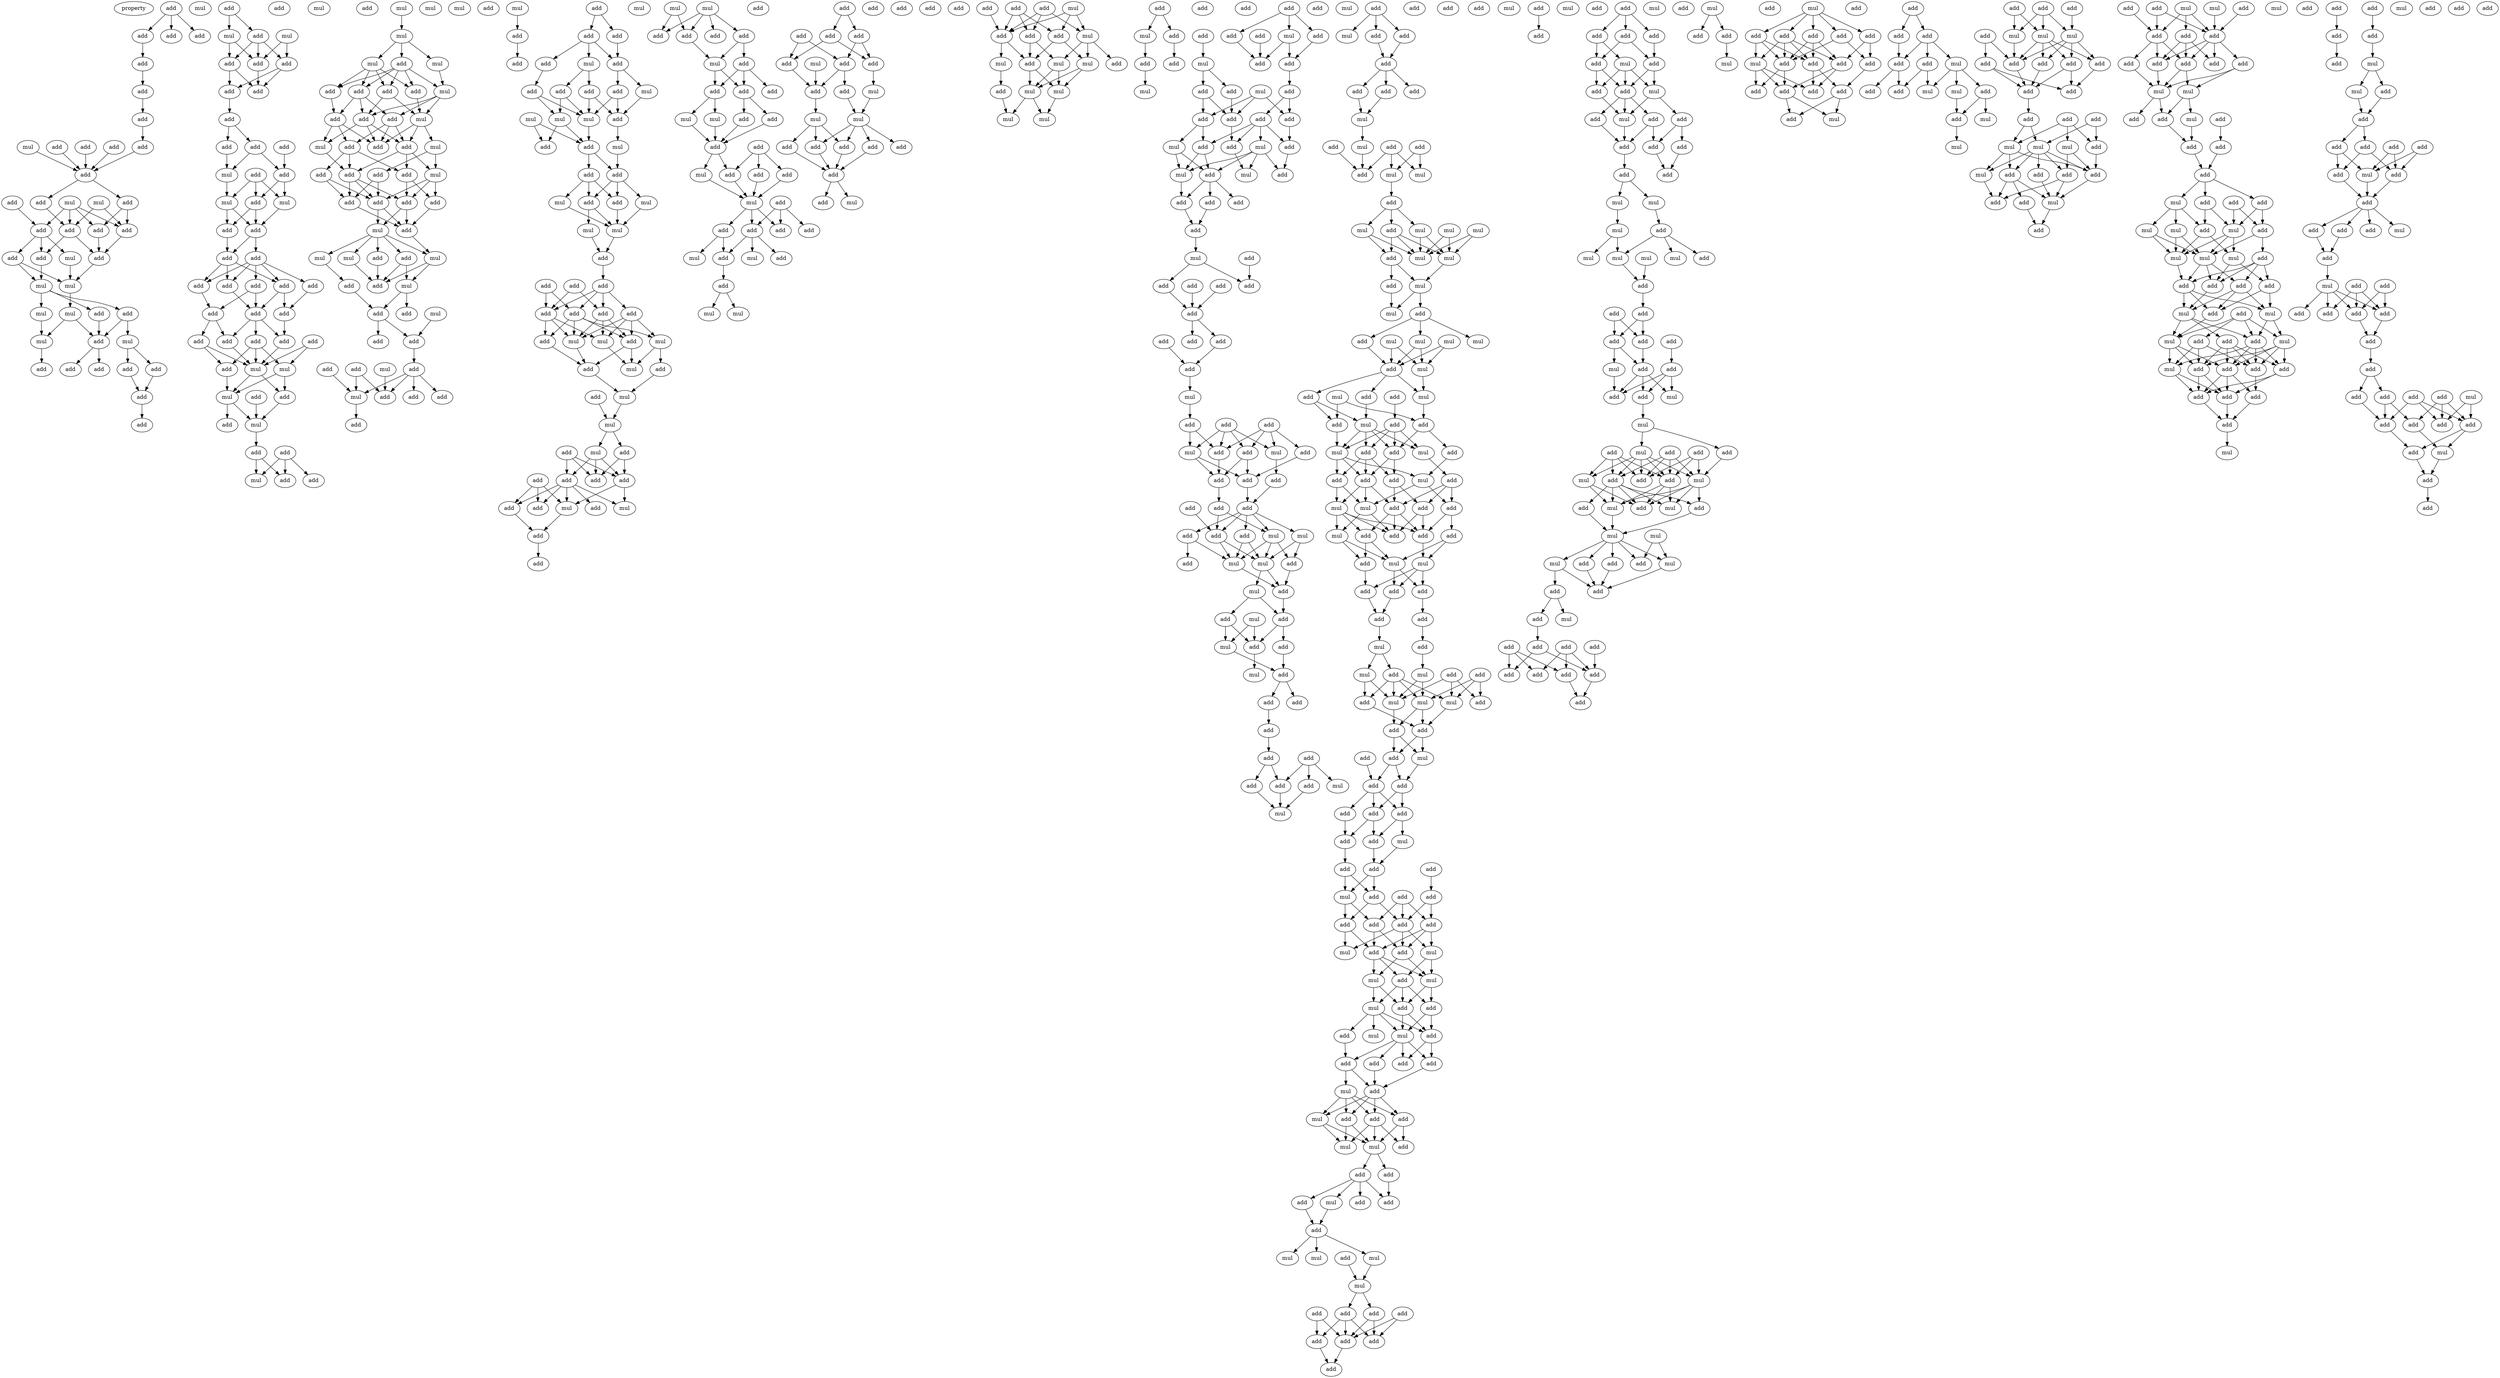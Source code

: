 digraph {
    node [fontcolor=black]
    property [mul=2,lf=1.7]
    0 [ label = add ];
    1 [ label = mul ];
    2 [ label = add ];
    3 [ label = add ];
    4 [ label = add ];
    5 [ label = add ];
    6 [ label = add ];
    7 [ label = add ];
    8 [ label = mul ];
    9 [ label = add ];
    10 [ label = add ];
    11 [ label = add ];
    12 [ label = add ];
    13 [ label = add ];
    14 [ label = add ];
    15 [ label = mul ];
    16 [ label = mul ];
    17 [ label = add ];
    18 [ label = add ];
    19 [ label = add ];
    20 [ label = add ];
    21 [ label = add ];
    22 [ label = add ];
    23 [ label = add ];
    24 [ label = add ];
    25 [ label = mul ];
    26 [ label = add ];
    27 [ label = mul ];
    28 [ label = mul ];
    29 [ label = mul ];
    30 [ label = add ];
    31 [ label = add ];
    32 [ label = mul ];
    33 [ label = mul ];
    34 [ label = mul ];
    35 [ label = add ];
    36 [ label = add ];
    37 [ label = add ];
    38 [ label = add ];
    39 [ label = add ];
    40 [ label = add ];
    41 [ label = add ];
    42 [ label = add ];
    43 [ label = add ];
    44 [ label = mul ];
    45 [ label = add ];
    46 [ label = mul ];
    47 [ label = add ];
    48 [ label = add ];
    49 [ label = add ];
    50 [ label = add ];
    51 [ label = add ];
    52 [ label = add ];
    53 [ label = add ];
    54 [ label = add ];
    55 [ label = add ];
    56 [ label = add ];
    57 [ label = add ];
    58 [ label = mul ];
    59 [ label = add ];
    60 [ label = mul ];
    61 [ label = mul ];
    62 [ label = add ];
    63 [ label = add ];
    64 [ label = add ];
    65 [ label = add ];
    66 [ label = add ];
    67 [ label = add ];
    68 [ label = add ];
    69 [ label = add ];
    70 [ label = add ];
    71 [ label = add ];
    72 [ label = add ];
    73 [ label = add ];
    74 [ label = add ];
    75 [ label = add ];
    76 [ label = add ];
    77 [ label = add ];
    78 [ label = add ];
    79 [ label = add ];
    80 [ label = mul ];
    81 [ label = mul ];
    82 [ label = add ];
    83 [ label = add ];
    84 [ label = add ];
    85 [ label = mul ];
    86 [ label = mul ];
    87 [ label = add ];
    88 [ label = mul ];
    89 [ label = add ];
    90 [ label = add ];
    91 [ label = mul ];
    92 [ label = add ];
    93 [ label = add ];
    94 [ label = add ];
    95 [ label = mul ];
    96 [ label = mul ];
    97 [ label = mul ];
    98 [ label = mul ];
    99 [ label = mul ];
    100 [ label = add ];
    101 [ label = add ];
    102 [ label = add ];
    103 [ label = add ];
    104 [ label = mul ];
    105 [ label = add ];
    106 [ label = add ];
    107 [ label = mul ];
    108 [ label = add ];
    109 [ label = add ];
    110 [ label = add ];
    111 [ label = add ];
    112 [ label = mul ];
    113 [ label = add ];
    114 [ label = mul ];
    115 [ label = add ];
    116 [ label = add ];
    117 [ label = mul ];
    118 [ label = add ];
    119 [ label = add ];
    120 [ label = add ];
    121 [ label = add ];
    122 [ label = add ];
    123 [ label = add ];
    124 [ label = add ];
    125 [ label = mul ];
    126 [ label = mul ];
    127 [ label = add ];
    128 [ label = mul ];
    129 [ label = mul ];
    130 [ label = add ];
    131 [ label = mul ];
    132 [ label = add ];
    133 [ label = add ];
    134 [ label = mul ];
    135 [ label = add ];
    136 [ label = add ];
    137 [ label = add ];
    138 [ label = add ];
    139 [ label = add ];
    140 [ label = add ];
    141 [ label = add ];
    142 [ label = mul ];
    143 [ label = mul ];
    144 [ label = add ];
    145 [ label = add ];
    146 [ label = add ];
    147 [ label = add ];
    148 [ label = mul ];
    149 [ label = add ];
    150 [ label = mul ];
    151 [ label = add ];
    152 [ label = add ];
    153 [ label = add ];
    154 [ label = add ];
    155 [ label = add ];
    156 [ label = add ];
    157 [ label = mul ];
    158 [ label = add ];
    159 [ label = add ];
    160 [ label = add ];
    161 [ label = mul ];
    162 [ label = add ];
    163 [ label = add ];
    164 [ label = mul ];
    165 [ label = mul ];
    166 [ label = mul ];
    167 [ label = add ];
    168 [ label = add ];
    169 [ label = add ];
    170 [ label = mul ];
    171 [ label = add ];
    172 [ label = add ];
    173 [ label = mul ];
    174 [ label = add ];
    175 [ label = add ];
    176 [ label = mul ];
    177 [ label = mul ];
    178 [ label = mul ];
    179 [ label = add ];
    180 [ label = mul ];
    181 [ label = add ];
    182 [ label = add ];
    183 [ label = add ];
    184 [ label = add ];
    185 [ label = add ];
    186 [ label = add ];
    187 [ label = add ];
    188 [ label = mul ];
    189 [ label = add ];
    190 [ label = mul ];
    191 [ label = mul ];
    192 [ label = add ];
    193 [ label = mul ];
    194 [ label = add ];
    195 [ label = add ];
    196 [ label = add ];
    197 [ label = mul ];
    198 [ label = mul ];
    199 [ label = add ];
    200 [ label = add ];
    201 [ label = mul ];
    202 [ label = add ];
    203 [ label = add ];
    204 [ label = add ];
    205 [ label = add ];
    206 [ label = add ];
    207 [ label = add ];
    208 [ label = mul ];
    209 [ label = add ];
    210 [ label = mul ];
    211 [ label = add ];
    212 [ label = add ];
    213 [ label = mul ];
    214 [ label = mul ];
    215 [ label = add ];
    216 [ label = add ];
    217 [ label = add ];
    218 [ label = add ];
    219 [ label = add ];
    220 [ label = mul ];
    221 [ label = add ];
    222 [ label = add ];
    223 [ label = add ];
    224 [ label = add ];
    225 [ label = add ];
    226 [ label = mul ];
    227 [ label = mul ];
    228 [ label = add ];
    229 [ label = add ];
    230 [ label = add ];
    231 [ label = add ];
    232 [ label = mul ];
    233 [ label = add ];
    234 [ label = add ];
    235 [ label = mul ];
    236 [ label = add ];
    237 [ label = add ];
    238 [ label = add ];
    239 [ label = add ];
    240 [ label = add ];
    241 [ label = mul ];
    242 [ label = add ];
    243 [ label = mul ];
    244 [ label = add ];
    245 [ label = add ];
    246 [ label = mul ];
    247 [ label = add ];
    248 [ label = mul ];
    249 [ label = add ];
    250 [ label = add ];
    251 [ label = add ];
    252 [ label = add ];
    253 [ label = add ];
    254 [ label = add ];
    255 [ label = mul ];
    256 [ label = add ];
    257 [ label = mul ];
    258 [ label = add ];
    259 [ label = mul ];
    260 [ label = mul ];
    261 [ label = add ];
    262 [ label = add ];
    263 [ label = add ];
    264 [ label = add ];
    265 [ label = add ];
    266 [ label = add ];
    267 [ label = add ];
    268 [ label = add ];
    269 [ label = mul ];
    270 [ label = add ];
    271 [ label = add ];
    272 [ label = add ];
    273 [ label = mul ];
    274 [ label = add ];
    275 [ label = add ];
    276 [ label = add ];
    277 [ label = add ];
    278 [ label = mul ];
    279 [ label = add ];
    280 [ label = add ];
    281 [ label = add ];
    282 [ label = mul ];
    283 [ label = mul ];
    284 [ label = add ];
    285 [ label = mul ];
    286 [ label = mul ];
    287 [ label = add ];
    288 [ label = mul ];
    289 [ label = mul ];
    290 [ label = mul ];
    291 [ label = add ];
    292 [ label = mul ];
    293 [ label = add ];
    294 [ label = add ];
    295 [ label = add ];
    296 [ label = add ];
    297 [ label = add ];
    298 [ label = mul ];
    299 [ label = add ];
    300 [ label = add ];
    301 [ label = add ];
    302 [ label = add ];
    303 [ label = mul ];
    304 [ label = add ];
    305 [ label = add ];
    306 [ label = add ];
    307 [ label = mul ];
    308 [ label = mul ];
    309 [ label = add ];
    310 [ label = add ];
    311 [ label = add ];
    312 [ label = add ];
    313 [ label = add ];
    314 [ label = add ];
    315 [ label = add ];
    316 [ label = add ];
    317 [ label = mul ];
    318 [ label = add ];
    319 [ label = mul ];
    320 [ label = add ];
    321 [ label = mul ];
    322 [ label = mul ];
    323 [ label = add ];
    324 [ label = add ];
    325 [ label = add ];
    326 [ label = add ];
    327 [ label = add ];
    328 [ label = add ];
    329 [ label = mul ];
    330 [ label = add ];
    331 [ label = add ];
    332 [ label = add ];
    333 [ label = add ];
    334 [ label = add ];
    335 [ label = add ];
    336 [ label = add ];
    337 [ label = add ];
    338 [ label = add ];
    339 [ label = add ];
    340 [ label = add ];
    341 [ label = mul ];
    342 [ label = mul ];
    343 [ label = add ];
    344 [ label = add ];
    345 [ label = add ];
    346 [ label = mul ];
    347 [ label = add ];
    348 [ label = add ];
    349 [ label = mul ];
    350 [ label = add ];
    351 [ label = add ];
    352 [ label = add ];
    353 [ label = add ];
    354 [ label = add ];
    355 [ label = add ];
    356 [ label = add ];
    357 [ label = add ];
    358 [ label = add ];
    359 [ label = mul ];
    360 [ label = add ];
    361 [ label = mul ];
    362 [ label = mul ];
    363 [ label = add ];
    364 [ label = add ];
    365 [ label = mul ];
    366 [ label = mul ];
    367 [ label = add ];
    368 [ label = add ];
    369 [ label = add ];
    370 [ label = mul ];
    371 [ label = mul ];
    372 [ label = add ];
    373 [ label = add ];
    374 [ label = mul ];
    375 [ label = add ];
    376 [ label = add ];
    377 [ label = add ];
    378 [ label = add ];
    379 [ label = add ];
    380 [ label = add ];
    381 [ label = add ];
    382 [ label = add ];
    383 [ label = add ];
    384 [ label = mul ];
    385 [ label = mul ];
    386 [ label = add ];
    387 [ label = add ];
    388 [ label = mul ];
    389 [ label = add ];
    390 [ label = add ];
    391 [ label = add ];
    392 [ label = add ];
    393 [ label = add ];
    394 [ label = add ];
    395 [ label = mul ];
    396 [ label = add ];
    397 [ label = add ];
    398 [ label = mul ];
    399 [ label = add ];
    400 [ label = add ];
    401 [ label = add ];
    402 [ label = mul ];
    403 [ label = mul ];
    404 [ label = mul ];
    405 [ label = add ];
    406 [ label = add ];
    407 [ label = mul ];
    408 [ label = add ];
    409 [ label = mul ];
    410 [ label = mul ];
    411 [ label = mul ];
    412 [ label = mul ];
    413 [ label = add ];
    414 [ label = mul ];
    415 [ label = mul ];
    416 [ label = add ];
    417 [ label = add ];
    418 [ label = mul ];
    419 [ label = mul ];
    420 [ label = mul ];
    421 [ label = mul ];
    422 [ label = mul ];
    423 [ label = add ];
    424 [ label = mul ];
    425 [ label = add ];
    426 [ label = mul ];
    427 [ label = add ];
    428 [ label = add ];
    429 [ label = add ];
    430 [ label = mul ];
    431 [ label = add ];
    432 [ label = add ];
    433 [ label = mul ];
    434 [ label = add ];
    435 [ label = mul ];
    436 [ label = add ];
    437 [ label = mul ];
    438 [ label = add ];
    439 [ label = add ];
    440 [ label = add ];
    441 [ label = mul ];
    442 [ label = add ];
    443 [ label = add ];
    444 [ label = add ];
    445 [ label = add ];
    446 [ label = mul ];
    447 [ label = mul ];
    448 [ label = add ];
    449 [ label = add ];
    450 [ label = add ];
    451 [ label = add ];
    452 [ label = add ];
    453 [ label = mul ];
    454 [ label = add ];
    455 [ label = mul ];
    456 [ label = mul ];
    457 [ label = add ];
    458 [ label = add ];
    459 [ label = add ];
    460 [ label = add ];
    461 [ label = add ];
    462 [ label = add ];
    463 [ label = add ];
    464 [ label = add ];
    465 [ label = mul ];
    466 [ label = add ];
    467 [ label = add ];
    468 [ label = mul ];
    469 [ label = add ];
    470 [ label = mul ];
    471 [ label = add ];
    472 [ label = mul ];
    473 [ label = mul ];
    474 [ label = mul ];
    475 [ label = add ];
    476 [ label = add ];
    477 [ label = add ];
    478 [ label = add ];
    479 [ label = add ];
    480 [ label = add ];
    481 [ label = mul ];
    482 [ label = add ];
    483 [ label = add ];
    484 [ label = add ];
    485 [ label = add ];
    486 [ label = add ];
    487 [ label = add ];
    488 [ label = mul ];
    489 [ label = add ];
    490 [ label = add ];
    491 [ label = add ];
    492 [ label = add ];
    493 [ label = add ];
    494 [ label = add ];
    495 [ label = add ];
    496 [ label = mul ];
    497 [ label = add ];
    498 [ label = add ];
    499 [ label = add ];
    500 [ label = add ];
    501 [ label = mul ];
    502 [ label = add ];
    503 [ label = mul ];
    504 [ label = add ];
    505 [ label = mul ];
    506 [ label = add ];
    507 [ label = mul ];
    508 [ label = add ];
    509 [ label = mul ];
    510 [ label = add ];
    511 [ label = add ];
    512 [ label = add ];
    513 [ label = mul ];
    514 [ label = mul ];
    515 [ label = add ];
    516 [ label = add ];
    517 [ label = add ];
    518 [ label = mul ];
    519 [ label = add ];
    520 [ label = mul ];
    521 [ label = add ];
    522 [ label = add ];
    523 [ label = add ];
    524 [ label = add ];
    525 [ label = mul ];
    526 [ label = mul ];
    527 [ label = mul ];
    528 [ label = add ];
    529 [ label = add ];
    530 [ label = add ];
    531 [ label = add ];
    532 [ label = add ];
    533 [ label = mul ];
    534 [ label = add ];
    535 [ label = add ];
    536 [ label = mul ];
    537 [ label = add ];
    538 [ label = mul ];
    539 [ label = add ];
    540 [ label = mul ];
    541 [ label = mul ];
    542 [ label = add ];
    543 [ label = add ];
    544 [ label = add ];
    545 [ label = add ];
    546 [ label = add ];
    547 [ label = add ];
    548 [ label = add ];
    549 [ label = add ];
    550 [ label = add ];
    551 [ label = add ];
    552 [ label = add ];
    553 [ label = add ];
    554 [ label = add ];
    555 [ label = mul ];
    556 [ label = add ];
    557 [ label = add ];
    558 [ label = add ];
    559 [ label = mul ];
    560 [ label = add ];
    561 [ label = add ];
    562 [ label = add ];
    563 [ label = mul ];
    564 [ label = add ];
    565 [ label = add ];
    566 [ label = add ];
    567 [ label = mul ];
    568 [ label = add ];
    569 [ label = add ];
    570 [ label = mul ];
    571 [ label = mul ];
    572 [ label = mul ];
    573 [ label = add ];
    574 [ label = mul ];
    575 [ label = add ];
    576 [ label = mul ];
    577 [ label = mul ];
    578 [ label = mul ];
    579 [ label = add ];
    580 [ label = add ];
    581 [ label = add ];
    582 [ label = add ];
    583 [ label = add ];
    584 [ label = add ];
    585 [ label = add ];
    586 [ label = add ];
    587 [ label = mul ];
    588 [ label = add ];
    589 [ label = mul ];
    590 [ label = add ];
    591 [ label = mul ];
    592 [ label = mul ];
    593 [ label = add ];
    594 [ label = add ];
    595 [ label = add ];
    596 [ label = add ];
    597 [ label = add ];
    598 [ label = add ];
    599 [ label = mul ];
    600 [ label = add ];
    601 [ label = mul ];
    602 [ label = mul ];
    603 [ label = add ];
    604 [ label = add ];
    605 [ label = mul ];
    606 [ label = add ];
    607 [ label = mul ];
    608 [ label = mul ];
    609 [ label = mul ];
    610 [ label = add ];
    611 [ label = add ];
    612 [ label = mul ];
    613 [ label = add ];
    614 [ label = add ];
    615 [ label = add ];
    616 [ label = add ];
    617 [ label = mul ];
    618 [ label = add ];
    619 [ label = add ];
    620 [ label = add ];
    621 [ label = add ];
    622 [ label = add ];
    623 [ label = add ];
    624 [ label = add ];
    625 [ label = add ];
    626 [ label = add ];
    627 [ label = add ];
    628 [ label = mul ];
    629 [ label = add ];
    630 [ label = add ];
    631 [ label = add ];
    632 [ label = mul ];
    633 [ label = mul ];
    634 [ label = add ];
    635 [ label = add ];
    636 [ label = add ];
    637 [ label = add ];
    638 [ label = add ];
    639 [ label = add ];
    640 [ label = add ];
    641 [ label = mul ];
    642 [ label = add ];
    643 [ label = add ];
    644 [ label = add ];
    645 [ label = add ];
    646 [ label = add ];
    647 [ label = add ];
    648 [ label = mul ];
    649 [ label = add ];
    650 [ label = add ];
    651 [ label = add ];
    652 [ label = add ];
    653 [ label = add ];
    654 [ label = mul ];
    655 [ label = add ];
    656 [ label = add ];
    657 [ label = add ];
    658 [ label = add ];
    659 [ label = mul ];
    660 [ label = add ];
    661 [ label = mul ];
    662 [ label = add ];
    663 [ label = mul ];
    664 [ label = mul ];
    665 [ label = add ];
    666 [ label = add ];
    667 [ label = add ];
    668 [ label = mul ];
    669 [ label = add ];
    670 [ label = mul ];
    671 [ label = mul ];
    672 [ label = add ];
    673 [ label = add ];
    674 [ label = add ];
    675 [ label = add ];
    676 [ label = add ];
    677 [ label = add ];
    678 [ label = add ];
    679 [ label = add ];
    680 [ label = add ];
    681 [ label = add ];
    682 [ label = add ];
    683 [ label = mul ];
    684 [ label = mul ];
    685 [ label = mul ];
    686 [ label = add ];
    687 [ label = mul ];
    688 [ label = add ];
    689 [ label = add ];
    690 [ label = add ];
    691 [ label = add ];
    692 [ label = mul ];
    693 [ label = add ];
    694 [ label = add ];
    695 [ label = mul ];
    696 [ label = add ];
    697 [ label = mul ];
    698 [ label = add ];
    699 [ label = add ];
    700 [ label = add ];
    701 [ label = add ];
    702 [ label = add ];
    703 [ label = add ];
    704 [ label = add ];
    705 [ label = add ];
    706 [ label = add ];
    707 [ label = add ];
    708 [ label = mul ];
    709 [ label = mul ];
    710 [ label = add ];
    711 [ label = mul ];
    712 [ label = add ];
    713 [ label = add ];
    714 [ label = add ];
    715 [ label = add ];
    716 [ label = add ];
    717 [ label = add ];
    718 [ label = add ];
    719 [ label = mul ];
    720 [ label = add ];
    721 [ label = mul ];
    722 [ label = mul ];
    723 [ label = mul ];
    724 [ label = add ];
    725 [ label = mul ];
    726 [ label = add ];
    727 [ label = mul ];
    728 [ label = add ];
    729 [ label = mul ];
    730 [ label = mul ];
    731 [ label = add ];
    732 [ label = add ];
    733 [ label = add ];
    734 [ label = add ];
    735 [ label = add ];
    736 [ label = add ];
    737 [ label = mul ];
    738 [ label = mul ];
    739 [ label = add ];
    740 [ label = mul ];
    741 [ label = add ];
    742 [ label = mul ];
    743 [ label = add ];
    744 [ label = add ];
    745 [ label = add ];
    746 [ label = add ];
    747 [ label = mul ];
    748 [ label = add ];
    749 [ label = add ];
    750 [ label = add ];
    751 [ label = add ];
    752 [ label = add ];
    753 [ label = add ];
    754 [ label = mul ];
    755 [ label = add ];
    756 [ label = add ];
    757 [ label = add ];
    758 [ label = add ];
    759 [ label = add ];
    760 [ label = mul ];
    761 [ label = mul ];
    762 [ label = mul ];
    763 [ label = add ];
    764 [ label = add ];
    765 [ label = add ];
    766 [ label = add ];
    767 [ label = add ];
    768 [ label = add ];
    769 [ label = add ];
    770 [ label = add ];
    771 [ label = add ];
    772 [ label = mul ];
    773 [ label = add ];
    774 [ label = add ];
    775 [ label = add ];
    776 [ label = add ];
    777 [ label = add ];
    778 [ label = mul ];
    779 [ label = add ];
    780 [ label = add ];
    781 [ label = add ];
    782 [ label = mul ];
    783 [ label = add ];
    784 [ label = add ];
    785 [ label = add ];
    786 [ label = add ];
    787 [ label = add ];
    788 [ label = add ];
    789 [ label = add ];
    790 [ label = mul ];
    791 [ label = add ];
    792 [ label = add ];
    793 [ label = add ];
    794 [ label = add ];
    795 [ label = add ];
    796 [ label = add ];
    797 [ label = add ];
    798 [ label = mul ];
    799 [ label = add ];
    800 [ label = add ];
    801 [ label = add ];
    802 [ label = add ];
    0 -> 2 [ name = 0 ];
    0 -> 3 [ name = 1 ];
    0 -> 4 [ name = 2 ];
    2 -> 5 [ name = 3 ];
    5 -> 6 [ name = 4 ];
    6 -> 7 [ name = 5 ];
    7 -> 12 [ name = 6 ];
    8 -> 13 [ name = 7 ];
    9 -> 13 [ name = 8 ];
    10 -> 13 [ name = 9 ];
    11 -> 13 [ name = 10 ];
    12 -> 13 [ name = 11 ];
    13 -> 14 [ name = 12 ];
    13 -> 17 [ name = 13 ];
    14 -> 21 [ name = 14 ];
    15 -> 21 [ name = 15 ];
    15 -> 22 [ name = 16 ];
    16 -> 19 [ name = 17 ];
    16 -> 20 [ name = 18 ];
    16 -> 21 [ name = 19 ];
    16 -> 22 [ name = 20 ];
    17 -> 20 [ name = 21 ];
    17 -> 22 [ name = 22 ];
    18 -> 19 [ name = 23 ];
    19 -> 23 [ name = 24 ];
    19 -> 25 [ name = 25 ];
    19 -> 26 [ name = 26 ];
    20 -> 24 [ name = 27 ];
    21 -> 24 [ name = 28 ];
    21 -> 26 [ name = 29 ];
    22 -> 24 [ name = 30 ];
    23 -> 27 [ name = 31 ];
    23 -> 28 [ name = 32 ];
    24 -> 28 [ name = 33 ];
    25 -> 28 [ name = 34 ];
    26 -> 27 [ name = 35 ];
    27 -> 29 [ name = 36 ];
    27 -> 30 [ name = 37 ];
    27 -> 31 [ name = 38 ];
    28 -> 32 [ name = 39 ];
    29 -> 33 [ name = 40 ];
    30 -> 35 [ name = 41 ];
    31 -> 34 [ name = 42 ];
    31 -> 35 [ name = 43 ];
    32 -> 33 [ name = 44 ];
    32 -> 35 [ name = 45 ];
    33 -> 38 [ name = 46 ];
    34 -> 36 [ name = 47 ];
    34 -> 40 [ name = 48 ];
    35 -> 37 [ name = 49 ];
    35 -> 39 [ name = 50 ];
    36 -> 41 [ name = 51 ];
    40 -> 41 [ name = 52 ];
    41 -> 43 [ name = 53 ];
    42 -> 44 [ name = 54 ];
    42 -> 45 [ name = 55 ];
    44 -> 47 [ name = 56 ];
    44 -> 48 [ name = 57 ];
    45 -> 47 [ name = 58 ];
    45 -> 48 [ name = 59 ];
    45 -> 49 [ name = 60 ];
    46 -> 47 [ name = 61 ];
    46 -> 49 [ name = 62 ];
    47 -> 50 [ name = 63 ];
    48 -> 50 [ name = 64 ];
    48 -> 51 [ name = 65 ];
    49 -> 50 [ name = 66 ];
    49 -> 51 [ name = 67 ];
    51 -> 52 [ name = 68 ];
    52 -> 54 [ name = 69 ];
    52 -> 56 [ name = 70 ];
    54 -> 58 [ name = 71 ];
    54 -> 59 [ name = 72 ];
    55 -> 59 [ name = 73 ];
    56 -> 58 [ name = 74 ];
    57 -> 60 [ name = 75 ];
    57 -> 61 [ name = 76 ];
    57 -> 62 [ name = 77 ];
    58 -> 60 [ name = 78 ];
    59 -> 61 [ name = 79 ];
    59 -> 62 [ name = 80 ];
    60 -> 63 [ name = 81 ];
    60 -> 64 [ name = 82 ];
    61 -> 64 [ name = 83 ];
    62 -> 63 [ name = 84 ];
    62 -> 64 [ name = 85 ];
    63 -> 65 [ name = 86 ];
    64 -> 65 [ name = 87 ];
    64 -> 66 [ name = 88 ];
    65 -> 67 [ name = 89 ];
    65 -> 69 [ name = 90 ];
    65 -> 71 [ name = 91 ];
    66 -> 67 [ name = 92 ];
    66 -> 68 [ name = 93 ];
    66 -> 69 [ name = 94 ];
    66 -> 70 [ name = 95 ];
    66 -> 71 [ name = 96 ];
    67 -> 72 [ name = 97 ];
    68 -> 74 [ name = 98 ];
    69 -> 73 [ name = 99 ];
    69 -> 74 [ name = 100 ];
    70 -> 72 [ name = 101 ];
    70 -> 73 [ name = 102 ];
    71 -> 73 [ name = 103 ];
    72 -> 76 [ name = 104 ];
    72 -> 79 [ name = 105 ];
    73 -> 76 [ name = 106 ];
    73 -> 77 [ name = 107 ];
    73 -> 78 [ name = 108 ];
    74 -> 78 [ name = 109 ];
    75 -> 80 [ name = 110 ];
    75 -> 81 [ name = 111 ];
    76 -> 80 [ name = 112 ];
    77 -> 80 [ name = 113 ];
    77 -> 81 [ name = 114 ];
    77 -> 82 [ name = 115 ];
    78 -> 80 [ name = 116 ];
    79 -> 80 [ name = 117 ];
    79 -> 82 [ name = 118 ];
    80 -> 84 [ name = 119 ];
    80 -> 85 [ name = 120 ];
    81 -> 84 [ name = 121 ];
    81 -> 85 [ name = 122 ];
    82 -> 85 [ name = 123 ];
    83 -> 86 [ name = 124 ];
    84 -> 86 [ name = 125 ];
    85 -> 86 [ name = 126 ];
    85 -> 87 [ name = 127 ];
    86 -> 90 [ name = 128 ];
    89 -> 91 [ name = 129 ];
    89 -> 92 [ name = 130 ];
    89 -> 93 [ name = 131 ];
    90 -> 91 [ name = 132 ];
    90 -> 92 [ name = 133 ];
    95 -> 97 [ name = 134 ];
    97 -> 98 [ name = 135 ];
    97 -> 99 [ name = 136 ];
    97 -> 100 [ name = 137 ];
    98 -> 104 [ name = 138 ];
    99 -> 101 [ name = 139 ];
    99 -> 102 [ name = 140 ];
    99 -> 103 [ name = 141 ];
    99 -> 105 [ name = 142 ];
    100 -> 101 [ name = 143 ];
    100 -> 102 [ name = 144 ];
    100 -> 103 [ name = 145 ];
    100 -> 104 [ name = 146 ];
    100 -> 105 [ name = 147 ];
    101 -> 106 [ name = 148 ];
    101 -> 108 [ name = 149 ];
    101 -> 109 [ name = 150 ];
    102 -> 106 [ name = 151 ];
    102 -> 107 [ name = 152 ];
    103 -> 108 [ name = 153 ];
    104 -> 106 [ name = 154 ];
    104 -> 107 [ name = 155 ];
    104 -> 109 [ name = 156 ];
    105 -> 107 [ name = 157 ];
    106 -> 110 [ name = 158 ];
    106 -> 113 [ name = 159 ];
    106 -> 114 [ name = 160 ];
    107 -> 110 [ name = 161 ];
    107 -> 112 [ name = 162 ];
    107 -> 113 [ name = 163 ];
    108 -> 110 [ name = 164 ];
    108 -> 111 [ name = 165 ];
    108 -> 114 [ name = 166 ];
    109 -> 110 [ name = 167 ];
    109 -> 111 [ name = 168 ];
    109 -> 113 [ name = 169 ];
    111 -> 115 [ name = 170 ];
    111 -> 118 [ name = 171 ];
    111 -> 119 [ name = 172 ];
    112 -> 116 [ name = 173 ];
    112 -> 117 [ name = 174 ];
    113 -> 117 [ name = 175 ];
    113 -> 118 [ name = 176 ];
    113 -> 119 [ name = 177 ];
    114 -> 119 [ name = 178 ];
    115 -> 120 [ name = 179 ];
    115 -> 121 [ name = 180 ];
    116 -> 120 [ name = 181 ];
    116 -> 121 [ name = 182 ];
    117 -> 121 [ name = 183 ];
    117 -> 122 [ name = 184 ];
    117 -> 123 [ name = 185 ];
    118 -> 122 [ name = 186 ];
    118 -> 123 [ name = 187 ];
    119 -> 120 [ name = 188 ];
    119 -> 121 [ name = 189 ];
    119 -> 122 [ name = 190 ];
    120 -> 124 [ name = 191 ];
    121 -> 124 [ name = 192 ];
    121 -> 125 [ name = 193 ];
    122 -> 124 [ name = 194 ];
    122 -> 125 [ name = 195 ];
    123 -> 124 [ name = 196 ];
    124 -> 128 [ name = 197 ];
    125 -> 126 [ name = 198 ];
    125 -> 127 [ name = 199 ];
    125 -> 128 [ name = 200 ];
    125 -> 129 [ name = 201 ];
    125 -> 130 [ name = 202 ];
    126 -> 132 [ name = 203 ];
    127 -> 131 [ name = 204 ];
    127 -> 132 [ name = 205 ];
    128 -> 131 [ name = 206 ];
    128 -> 132 [ name = 207 ];
    129 -> 133 [ name = 208 ];
    130 -> 132 [ name = 209 ];
    131 -> 135 [ name = 210 ];
    131 -> 136 [ name = 211 ];
    133 -> 136 [ name = 212 ];
    134 -> 138 [ name = 213 ];
    136 -> 137 [ name = 214 ];
    136 -> 138 [ name = 215 ];
    138 -> 141 [ name = 216 ];
    139 -> 143 [ name = 217 ];
    139 -> 144 [ name = 218 ];
    140 -> 143 [ name = 219 ];
    141 -> 143 [ name = 220 ];
    141 -> 144 [ name = 221 ];
    141 -> 145 [ name = 222 ];
    141 -> 146 [ name = 223 ];
    142 -> 144 [ name = 224 ];
    143 -> 147 [ name = 225 ];
    150 -> 151 [ name = 226 ];
    151 -> 152 [ name = 227 ];
    153 -> 154 [ name = 228 ];
    153 -> 155 [ name = 229 ];
    154 -> 156 [ name = 230 ];
    155 -> 156 [ name = 231 ];
    155 -> 157 [ name = 232 ];
    155 -> 158 [ name = 233 ];
    156 -> 161 [ name = 234 ];
    156 -> 162 [ name = 235 ];
    157 -> 159 [ name = 236 ];
    157 -> 163 [ name = 237 ];
    158 -> 160 [ name = 238 ];
    159 -> 166 [ name = 239 ];
    159 -> 167 [ name = 240 ];
    160 -> 165 [ name = 241 ];
    160 -> 166 [ name = 242 ];
    161 -> 167 [ name = 243 ];
    162 -> 166 [ name = 244 ];
    162 -> 167 [ name = 245 ];
    163 -> 165 [ name = 246 ];
    163 -> 166 [ name = 247 ];
    164 -> 168 [ name = 248 ];
    164 -> 169 [ name = 249 ];
    165 -> 168 [ name = 250 ];
    165 -> 169 [ name = 251 ];
    166 -> 168 [ name = 252 ];
    167 -> 170 [ name = 253 ];
    168 -> 171 [ name = 254 ];
    168 -> 172 [ name = 255 ];
    170 -> 172 [ name = 256 ];
    171 -> 173 [ name = 257 ];
    171 -> 174 [ name = 258 ];
    171 -> 175 [ name = 259 ];
    172 -> 174 [ name = 260 ];
    172 -> 175 [ name = 261 ];
    172 -> 176 [ name = 262 ];
    173 -> 178 [ name = 263 ];
    174 -> 177 [ name = 264 ];
    174 -> 178 [ name = 265 ];
    175 -> 178 [ name = 266 ];
    176 -> 178 [ name = 267 ];
    177 -> 179 [ name = 268 ];
    178 -> 179 [ name = 269 ];
    179 -> 182 [ name = 270 ];
    181 -> 184 [ name = 271 ];
    181 -> 187 [ name = 272 ];
    182 -> 184 [ name = 273 ];
    182 -> 185 [ name = 274 ];
    182 -> 186 [ name = 275 ];
    182 -> 187 [ name = 276 ];
    183 -> 185 [ name = 277 ];
    183 -> 187 [ name = 278 ];
    184 -> 188 [ name = 279 ];
    184 -> 189 [ name = 280 ];
    184 -> 190 [ name = 281 ];
    184 -> 192 [ name = 282 ];
    185 -> 190 [ name = 283 ];
    185 -> 191 [ name = 284 ];
    185 -> 192 [ name = 285 ];
    186 -> 188 [ name = 286 ];
    186 -> 190 [ name = 287 ];
    186 -> 191 [ name = 288 ];
    186 -> 192 [ name = 289 ];
    187 -> 189 [ name = 290 ];
    187 -> 190 [ name = 291 ];
    187 -> 191 [ name = 292 ];
    188 -> 193 [ name = 293 ];
    188 -> 194 [ name = 294 ];
    189 -> 195 [ name = 295 ];
    190 -> 195 [ name = 296 ];
    191 -> 193 [ name = 297 ];
    192 -> 193 [ name = 298 ];
    192 -> 195 [ name = 299 ];
    194 -> 197 [ name = 300 ];
    195 -> 197 [ name = 301 ];
    196 -> 198 [ name = 302 ];
    197 -> 198 [ name = 303 ];
    198 -> 200 [ name = 304 ];
    198 -> 201 [ name = 305 ];
    199 -> 202 [ name = 306 ];
    199 -> 203 [ name = 307 ];
    199 -> 205 [ name = 308 ];
    200 -> 202 [ name = 309 ];
    200 -> 205 [ name = 310 ];
    201 -> 202 [ name = 311 ];
    201 -> 203 [ name = 312 ];
    201 -> 205 [ name = 313 ];
    203 -> 206 [ name = 314 ];
    203 -> 207 [ name = 315 ];
    203 -> 208 [ name = 316 ];
    203 -> 209 [ name = 317 ];
    203 -> 210 [ name = 318 ];
    204 -> 206 [ name = 319 ];
    204 -> 207 [ name = 320 ];
    204 -> 208 [ name = 321 ];
    205 -> 208 [ name = 322 ];
    205 -> 210 [ name = 323 ];
    207 -> 211 [ name = 324 ];
    208 -> 211 [ name = 325 ];
    211 -> 212 [ name = 326 ];
    213 -> 216 [ name = 327 ];
    213 -> 217 [ name = 328 ];
    214 -> 215 [ name = 329 ];
    214 -> 216 [ name = 330 ];
    214 -> 217 [ name = 331 ];
    214 -> 218 [ name = 332 ];
    217 -> 220 [ name = 333 ];
    218 -> 219 [ name = 334 ];
    218 -> 220 [ name = 335 ];
    219 -> 221 [ name = 336 ];
    219 -> 222 [ name = 337 ];
    219 -> 223 [ name = 338 ];
    220 -> 221 [ name = 339 ];
    220 -> 222 [ name = 340 ];
    221 -> 226 [ name = 341 ];
    221 -> 227 [ name = 342 ];
    222 -> 224 [ name = 343 ];
    222 -> 225 [ name = 344 ];
    224 -> 228 [ name = 345 ];
    225 -> 228 [ name = 346 ];
    226 -> 228 [ name = 347 ];
    227 -> 228 [ name = 348 ];
    228 -> 232 [ name = 349 ];
    228 -> 233 [ name = 350 ];
    229 -> 230 [ name = 351 ];
    229 -> 233 [ name = 352 ];
    229 -> 234 [ name = 353 ];
    230 -> 235 [ name = 354 ];
    232 -> 235 [ name = 355 ];
    233 -> 235 [ name = 356 ];
    234 -> 235 [ name = 357 ];
    235 -> 237 [ name = 358 ];
    235 -> 239 [ name = 359 ];
    235 -> 240 [ name = 360 ];
    236 -> 237 [ name = 361 ];
    236 -> 238 [ name = 362 ];
    236 -> 240 [ name = 363 ];
    237 -> 241 [ name = 364 ];
    237 -> 242 [ name = 365 ];
    237 -> 244 [ name = 366 ];
    239 -> 242 [ name = 367 ];
    239 -> 243 [ name = 368 ];
    242 -> 245 [ name = 369 ];
    245 -> 246 [ name = 370 ];
    245 -> 248 [ name = 371 ];
    247 -> 250 [ name = 372 ];
    247 -> 251 [ name = 373 ];
    249 -> 253 [ name = 374 ];
    249 -> 254 [ name = 375 ];
    250 -> 252 [ name = 376 ];
    250 -> 254 [ name = 377 ];
    251 -> 252 [ name = 378 ];
    251 -> 253 [ name = 379 ];
    252 -> 257 [ name = 380 ];
    253 -> 258 [ name = 381 ];
    254 -> 256 [ name = 382 ];
    254 -> 258 [ name = 383 ];
    255 -> 258 [ name = 384 ];
    256 -> 260 [ name = 385 ];
    257 -> 260 [ name = 386 ];
    258 -> 259 [ name = 387 ];
    259 -> 261 [ name = 388 ];
    259 -> 263 [ name = 389 ];
    259 -> 264 [ name = 390 ];
    260 -> 261 [ name = 391 ];
    260 -> 262 [ name = 392 ];
    260 -> 263 [ name = 393 ];
    260 -> 265 [ name = 394 ];
    261 -> 266 [ name = 395 ];
    263 -> 266 [ name = 396 ];
    264 -> 266 [ name = 397 ];
    265 -> 266 [ name = 398 ];
    266 -> 268 [ name = 399 ];
    266 -> 269 [ name = 400 ];
    273 -> 277 [ name = 401 ];
    273 -> 278 [ name = 402 ];
    273 -> 280 [ name = 403 ];
    274 -> 277 [ name = 404 ];
    274 -> 278 [ name = 405 ];
    274 -> 279 [ name = 406 ];
    275 -> 277 [ name = 407 ];
    275 -> 279 [ name = 408 ];
    275 -> 280 [ name = 409 ];
    276 -> 277 [ name = 410 ];
    277 -> 283 [ name = 411 ];
    277 -> 284 [ name = 412 ];
    278 -> 281 [ name = 413 ];
    278 -> 282 [ name = 414 ];
    278 -> 285 [ name = 415 ];
    279 -> 284 [ name = 416 ];
    279 -> 285 [ name = 417 ];
    280 -> 282 [ name = 418 ];
    280 -> 284 [ name = 419 ];
    282 -> 286 [ name = 420 ];
    282 -> 288 [ name = 421 ];
    283 -> 287 [ name = 422 ];
    284 -> 286 [ name = 423 ];
    284 -> 288 [ name = 424 ];
    285 -> 286 [ name = 425 ];
    285 -> 288 [ name = 426 ];
    286 -> 289 [ name = 427 ];
    286 -> 290 [ name = 428 ];
    287 -> 290 [ name = 429 ];
    288 -> 289 [ name = 430 ];
    291 -> 292 [ name = 431 ];
    291 -> 293 [ name = 432 ];
    292 -> 295 [ name = 433 ];
    293 -> 296 [ name = 434 ];
    295 -> 298 [ name = 435 ];
    299 -> 300 [ name = 436 ];
    299 -> 301 [ name = 437 ];
    299 -> 303 [ name = 438 ];
    300 -> 306 [ name = 439 ];
    301 -> 305 [ name = 440 ];
    302 -> 307 [ name = 441 ];
    303 -> 305 [ name = 442 ];
    303 -> 306 [ name = 443 ];
    304 -> 305 [ name = 444 ];
    306 -> 311 [ name = 445 ];
    307 -> 309 [ name = 446 ];
    307 -> 310 [ name = 447 ];
    308 -> 312 [ name = 448 ];
    308 -> 313 [ name = 449 ];
    308 -> 314 [ name = 450 ];
    309 -> 313 [ name = 451 ];
    309 -> 314 [ name = 452 ];
    310 -> 314 [ name = 453 ];
    311 -> 312 [ name = 454 ];
    311 -> 315 [ name = 455 ];
    312 -> 320 [ name = 456 ];
    313 -> 316 [ name = 457 ];
    313 -> 317 [ name = 458 ];
    314 -> 318 [ name = 459 ];
    315 -> 316 [ name = 460 ];
    315 -> 318 [ name = 461 ];
    315 -> 319 [ name = 462 ];
    315 -> 320 [ name = 463 ];
    316 -> 322 [ name = 464 ];
    316 -> 324 [ name = 465 ];
    317 -> 322 [ name = 466 ];
    317 -> 324 [ name = 467 ];
    318 -> 321 [ name = 468 ];
    319 -> 321 [ name = 469 ];
    319 -> 322 [ name = 470 ];
    319 -> 323 [ name = 471 ];
    319 -> 324 [ name = 472 ];
    320 -> 323 [ name = 473 ];
    322 -> 326 [ name = 474 ];
    324 -> 325 [ name = 475 ];
    324 -> 326 [ name = 476 ];
    324 -> 327 [ name = 477 ];
    325 -> 328 [ name = 478 ];
    326 -> 328 [ name = 479 ];
    328 -> 329 [ name = 480 ];
    329 -> 332 [ name = 481 ];
    329 -> 334 [ name = 482 ];
    330 -> 334 [ name = 483 ];
    331 -> 335 [ name = 484 ];
    332 -> 335 [ name = 485 ];
    333 -> 335 [ name = 486 ];
    335 -> 336 [ name = 487 ];
    335 -> 338 [ name = 488 ];
    336 -> 340 [ name = 489 ];
    337 -> 340 [ name = 490 ];
    340 -> 341 [ name = 491 ];
    341 -> 343 [ name = 492 ];
    343 -> 349 [ name = 493 ];
    343 -> 350 [ name = 494 ];
    344 -> 346 [ name = 495 ];
    344 -> 347 [ name = 496 ];
    344 -> 348 [ name = 497 ];
    344 -> 350 [ name = 498 ];
    345 -> 346 [ name = 499 ];
    345 -> 347 [ name = 500 ];
    345 -> 349 [ name = 501 ];
    345 -> 350 [ name = 502 ];
    346 -> 352 [ name = 503 ];
    347 -> 351 [ name = 504 ];
    347 -> 353 [ name = 505 ];
    348 -> 351 [ name = 506 ];
    349 -> 351 [ name = 507 ];
    349 -> 353 [ name = 508 ];
    350 -> 353 [ name = 509 ];
    351 -> 354 [ name = 510 ];
    352 -> 354 [ name = 511 ];
    353 -> 356 [ name = 512 ];
    354 -> 357 [ name = 513 ];
    354 -> 358 [ name = 514 ];
    354 -> 359 [ name = 515 ];
    354 -> 360 [ name = 516 ];
    354 -> 361 [ name = 517 ];
    355 -> 360 [ name = 518 ];
    356 -> 359 [ name = 519 ];
    356 -> 360 [ name = 520 ];
    357 -> 362 [ name = 521 ];
    357 -> 365 [ name = 522 ];
    358 -> 362 [ name = 523 ];
    358 -> 364 [ name = 524 ];
    359 -> 362 [ name = 525 ];
    359 -> 363 [ name = 526 ];
    359 -> 365 [ name = 527 ];
    360 -> 362 [ name = 528 ];
    360 -> 365 [ name = 529 ];
    361 -> 363 [ name = 530 ];
    361 -> 365 [ name = 531 ];
    362 -> 367 [ name = 532 ];
    363 -> 367 [ name = 533 ];
    365 -> 366 [ name = 534 ];
    365 -> 367 [ name = 535 ];
    366 -> 368 [ name = 536 ];
    366 -> 369 [ name = 537 ];
    367 -> 368 [ name = 538 ];
    368 -> 372 [ name = 539 ];
    368 -> 373 [ name = 540 ];
    369 -> 371 [ name = 541 ];
    369 -> 372 [ name = 542 ];
    370 -> 371 [ name = 543 ];
    370 -> 372 [ name = 544 ];
    371 -> 375 [ name = 545 ];
    372 -> 374 [ name = 546 ];
    373 -> 375 [ name = 547 ];
    375 -> 376 [ name = 548 ];
    375 -> 377 [ name = 549 ];
    376 -> 378 [ name = 550 ];
    378 -> 379 [ name = 551 ];
    379 -> 382 [ name = 552 ];
    379 -> 383 [ name = 553 ];
    380 -> 381 [ name = 554 ];
    380 -> 383 [ name = 555 ];
    380 -> 384 [ name = 556 ];
    381 -> 385 [ name = 557 ];
    382 -> 385 [ name = 558 ];
    383 -> 385 [ name = 559 ];
    386 -> 388 [ name = 560 ];
    386 -> 389 [ name = 561 ];
    386 -> 390 [ name = 562 ];
    389 -> 392 [ name = 563 ];
    390 -> 392 [ name = 564 ];
    392 -> 394 [ name = 565 ];
    392 -> 396 [ name = 566 ];
    392 -> 397 [ name = 567 ];
    394 -> 398 [ name = 568 ];
    396 -> 398 [ name = 569 ];
    398 -> 402 [ name = 570 ];
    399 -> 403 [ name = 571 ];
    399 -> 404 [ name = 572 ];
    399 -> 405 [ name = 573 ];
    400 -> 403 [ name = 574 ];
    400 -> 404 [ name = 575 ];
    401 -> 405 [ name = 576 ];
    402 -> 405 [ name = 577 ];
    403 -> 406 [ name = 578 ];
    406 -> 407 [ name = 579 ];
    406 -> 408 [ name = 580 ];
    406 -> 409 [ name = 581 ];
    407 -> 412 [ name = 582 ];
    407 -> 414 [ name = 583 ];
    408 -> 412 [ name = 584 ];
    408 -> 413 [ name = 585 ];
    408 -> 414 [ name = 586 ];
    409 -> 412 [ name = 587 ];
    409 -> 413 [ name = 588 ];
    410 -> 412 [ name = 589 ];
    410 -> 414 [ name = 590 ];
    411 -> 412 [ name = 591 ];
    411 -> 414 [ name = 592 ];
    413 -> 415 [ name = 593 ];
    413 -> 416 [ name = 594 ];
    414 -> 415 [ name = 595 ];
    415 -> 417 [ name = 596 ];
    415 -> 418 [ name = 597 ];
    416 -> 418 [ name = 598 ];
    417 -> 420 [ name = 599 ];
    417 -> 422 [ name = 600 ];
    417 -> 423 [ name = 601 ];
    419 -> 424 [ name = 602 ];
    419 -> 425 [ name = 603 ];
    420 -> 424 [ name = 604 ];
    420 -> 425 [ name = 605 ];
    421 -> 424 [ name = 606 ];
    421 -> 425 [ name = 607 ];
    423 -> 425 [ name = 608 ];
    424 -> 430 [ name = 609 ];
    425 -> 427 [ name = 610 ];
    425 -> 428 [ name = 611 ];
    425 -> 430 [ name = 612 ];
    426 -> 431 [ name = 613 ];
    426 -> 432 [ name = 614 ];
    427 -> 433 [ name = 615 ];
    428 -> 431 [ name = 616 ];
    428 -> 433 [ name = 617 ];
    429 -> 434 [ name = 618 ];
    430 -> 432 [ name = 619 ];
    431 -> 435 [ name = 620 ];
    432 -> 438 [ name = 621 ];
    432 -> 439 [ name = 622 ];
    433 -> 435 [ name = 623 ];
    433 -> 436 [ name = 624 ];
    433 -> 437 [ name = 625 ];
    433 -> 438 [ name = 626 ];
    434 -> 435 [ name = 627 ];
    434 -> 436 [ name = 628 ];
    434 -> 437 [ name = 629 ];
    434 -> 438 [ name = 630 ];
    435 -> 440 [ name = 631 ];
    435 -> 441 [ name = 632 ];
    435 -> 442 [ name = 633 ];
    436 -> 440 [ name = 634 ];
    436 -> 442 [ name = 635 ];
    436 -> 444 [ name = 636 ];
    437 -> 443 [ name = 637 ];
    438 -> 442 [ name = 638 ];
    438 -> 444 [ name = 639 ];
    439 -> 441 [ name = 640 ];
    440 -> 446 [ name = 641 ];
    440 -> 447 [ name = 642 ];
    441 -> 446 [ name = 643 ];
    441 -> 448 [ name = 644 ];
    442 -> 446 [ name = 645 ];
    442 -> 447 [ name = 646 ];
    442 -> 449 [ name = 647 ];
    443 -> 445 [ name = 648 ];
    443 -> 448 [ name = 649 ];
    443 -> 449 [ name = 650 ];
    444 -> 445 [ name = 651 ];
    444 -> 449 [ name = 652 ];
    445 -> 450 [ name = 653 ];
    445 -> 454 [ name = 654 ];
    446 -> 453 [ name = 655 ];
    446 -> 454 [ name = 656 ];
    447 -> 450 [ name = 657 ];
    447 -> 451 [ name = 658 ];
    447 -> 453 [ name = 659 ];
    447 -> 454 [ name = 660 ];
    448 -> 450 [ name = 661 ];
    448 -> 452 [ name = 662 ];
    449 -> 450 [ name = 663 ];
    449 -> 451 [ name = 664 ];
    449 -> 454 [ name = 665 ];
    450 -> 455 [ name = 666 ];
    451 -> 456 [ name = 667 ];
    451 -> 457 [ name = 668 ];
    452 -> 455 [ name = 669 ];
    452 -> 456 [ name = 670 ];
    453 -> 456 [ name = 671 ];
    453 -> 457 [ name = 672 ];
    455 -> 458 [ name = 673 ];
    455 -> 459 [ name = 674 ];
    455 -> 460 [ name = 675 ];
    456 -> 459 [ name = 676 ];
    456 -> 460 [ name = 677 ];
    457 -> 458 [ name = 678 ];
    458 -> 464 [ name = 679 ];
    459 -> 464 [ name = 680 ];
    460 -> 462 [ name = 681 ];
    461 -> 463 [ name = 682 ];
    462 -> 466 [ name = 683 ];
    464 -> 465 [ name = 684 ];
    465 -> 467 [ name = 685 ];
    465 -> 468 [ name = 686 ];
    466 -> 470 [ name = 687 ];
    467 -> 472 [ name = 688 ];
    467 -> 473 [ name = 689 ];
    467 -> 474 [ name = 690 ];
    467 -> 475 [ name = 691 ];
    468 -> 474 [ name = 692 ];
    468 -> 475 [ name = 693 ];
    469 -> 472 [ name = 694 ];
    469 -> 473 [ name = 695 ];
    469 -> 476 [ name = 696 ];
    470 -> 472 [ name = 697 ];
    470 -> 474 [ name = 698 ];
    471 -> 473 [ name = 699 ];
    471 -> 474 [ name = 700 ];
    471 -> 476 [ name = 701 ];
    472 -> 477 [ name = 702 ];
    472 -> 478 [ name = 703 ];
    473 -> 477 [ name = 704 ];
    474 -> 478 [ name = 705 ];
    475 -> 477 [ name = 706 ];
    477 -> 480 [ name = 707 ];
    477 -> 481 [ name = 708 ];
    478 -> 480 [ name = 709 ];
    478 -> 481 [ name = 710 ];
    479 -> 483 [ name = 711 ];
    480 -> 482 [ name = 712 ];
    480 -> 483 [ name = 713 ];
    481 -> 482 [ name = 714 ];
    482 -> 484 [ name = 715 ];
    482 -> 485 [ name = 716 ];
    483 -> 484 [ name = 717 ];
    483 -> 485 [ name = 718 ];
    483 -> 486 [ name = 719 ];
    484 -> 487 [ name = 720 ];
    484 -> 489 [ name = 721 ];
    485 -> 487 [ name = 722 ];
    485 -> 488 [ name = 723 ];
    486 -> 489 [ name = 724 ];
    487 -> 490 [ name = 725 ];
    488 -> 490 [ name = 726 ];
    489 -> 491 [ name = 727 ];
    490 -> 493 [ name = 728 ];
    490 -> 496 [ name = 729 ];
    491 -> 493 [ name = 730 ];
    491 -> 496 [ name = 731 ];
    492 -> 495 [ name = 732 ];
    493 -> 499 [ name = 733 ];
    493 -> 500 [ name = 734 ];
    494 -> 497 [ name = 735 ];
    494 -> 498 [ name = 736 ];
    494 -> 500 [ name = 737 ];
    495 -> 497 [ name = 738 ];
    495 -> 500 [ name = 739 ];
    496 -> 498 [ name = 740 ];
    496 -> 499 [ name = 741 ];
    497 -> 502 [ name = 742 ];
    497 -> 503 [ name = 743 ];
    497 -> 504 [ name = 744 ];
    498 -> 502 [ name = 745 ];
    498 -> 504 [ name = 746 ];
    499 -> 501 [ name = 747 ];
    499 -> 502 [ name = 748 ];
    500 -> 501 [ name = 749 ];
    500 -> 503 [ name = 750 ];
    500 -> 504 [ name = 751 ];
    502 -> 505 [ name = 752 ];
    502 -> 506 [ name = 753 ];
    502 -> 507 [ name = 754 ];
    503 -> 505 [ name = 755 ];
    503 -> 506 [ name = 756 ];
    504 -> 505 [ name = 757 ];
    504 -> 507 [ name = 758 ];
    505 -> 508 [ name = 759 ];
    505 -> 510 [ name = 760 ];
    506 -> 508 [ name = 761 ];
    506 -> 509 [ name = 762 ];
    506 -> 510 [ name = 763 ];
    507 -> 508 [ name = 764 ];
    507 -> 509 [ name = 765 ];
    508 -> 512 [ name = 766 ];
    508 -> 514 [ name = 767 ];
    509 -> 511 [ name = 768 ];
    509 -> 512 [ name = 769 ];
    509 -> 513 [ name = 770 ];
    509 -> 514 [ name = 771 ];
    510 -> 512 [ name = 772 ];
    510 -> 514 [ name = 773 ];
    511 -> 519 [ name = 774 ];
    512 -> 516 [ name = 775 ];
    512 -> 517 [ name = 776 ];
    514 -> 515 [ name = 777 ];
    514 -> 516 [ name = 778 ];
    514 -> 517 [ name = 779 ];
    514 -> 519 [ name = 780 ];
    515 -> 521 [ name = 781 ];
    516 -> 521 [ name = 782 ];
    519 -> 520 [ name = 783 ];
    519 -> 521 [ name = 784 ];
    520 -> 522 [ name = 785 ];
    520 -> 523 [ name = 786 ];
    520 -> 524 [ name = 787 ];
    520 -> 525 [ name = 788 ];
    521 -> 522 [ name = 789 ];
    521 -> 523 [ name = 790 ];
    521 -> 524 [ name = 791 ];
    521 -> 525 [ name = 792 ];
    522 -> 526 [ name = 793 ];
    522 -> 527 [ name = 794 ];
    523 -> 527 [ name = 795 ];
    523 -> 528 [ name = 796 ];
    524 -> 526 [ name = 797 ];
    524 -> 527 [ name = 798 ];
    524 -> 528 [ name = 799 ];
    525 -> 526 [ name = 800 ];
    525 -> 527 [ name = 801 ];
    527 -> 529 [ name = 802 ];
    527 -> 530 [ name = 803 ];
    529 -> 531 [ name = 804 ];
    529 -> 532 [ name = 805 ];
    529 -> 533 [ name = 806 ];
    529 -> 534 [ name = 807 ];
    530 -> 532 [ name = 808 ];
    531 -> 535 [ name = 809 ];
    533 -> 535 [ name = 810 ];
    535 -> 536 [ name = 811 ];
    535 -> 538 [ name = 812 ];
    535 -> 540 [ name = 813 ];
    537 -> 541 [ name = 814 ];
    540 -> 541 [ name = 815 ];
    541 -> 542 [ name = 816 ];
    541 -> 545 [ name = 817 ];
    542 -> 546 [ name = 818 ];
    542 -> 547 [ name = 819 ];
    542 -> 548 [ name = 820 ];
    543 -> 547 [ name = 821 ];
    543 -> 548 [ name = 822 ];
    544 -> 546 [ name = 823 ];
    544 -> 548 [ name = 824 ];
    545 -> 547 [ name = 825 ];
    545 -> 548 [ name = 826 ];
    546 -> 549 [ name = 827 ];
    548 -> 549 [ name = 828 ];
    550 -> 551 [ name = 829 ];
    550 -> 552 [ name = 830 ];
    550 -> 553 [ name = 831 ];
    551 -> 554 [ name = 832 ];
    552 -> 555 [ name = 833 ];
    552 -> 556 [ name = 834 ];
    553 -> 554 [ name = 835 ];
    553 -> 556 [ name = 836 ];
    554 -> 558 [ name = 837 ];
    554 -> 559 [ name = 838 ];
    555 -> 557 [ name = 839 ];
    555 -> 558 [ name = 840 ];
    555 -> 559 [ name = 841 ];
    556 -> 557 [ name = 842 ];
    556 -> 558 [ name = 843 ];
    557 -> 563 [ name = 844 ];
    558 -> 561 [ name = 845 ];
    558 -> 562 [ name = 846 ];
    558 -> 563 [ name = 847 ];
    559 -> 560 [ name = 848 ];
    559 -> 563 [ name = 849 ];
    560 -> 565 [ name = 850 ];
    560 -> 566 [ name = 851 ];
    561 -> 564 [ name = 852 ];
    562 -> 564 [ name = 853 ];
    562 -> 565 [ name = 854 ];
    563 -> 564 [ name = 855 ];
    564 -> 569 [ name = 856 ];
    565 -> 568 [ name = 857 ];
    566 -> 568 [ name = 858 ];
    569 -> 570 [ name = 859 ];
    569 -> 571 [ name = 860 ];
    570 -> 572 [ name = 861 ];
    571 -> 573 [ name = 862 ];
    572 -> 576 [ name = 863 ];
    572 -> 578 [ name = 864 ];
    573 -> 575 [ name = 865 ];
    573 -> 576 [ name = 866 ];
    573 -> 577 [ name = 867 ];
    574 -> 579 [ name = 868 ];
    576 -> 579 [ name = 869 ];
    579 -> 580 [ name = 870 ];
    580 -> 582 [ name = 871 ];
    580 -> 583 [ name = 872 ];
    581 -> 582 [ name = 873 ];
    581 -> 583 [ name = 874 ];
    582 -> 585 [ name = 875 ];
    583 -> 585 [ name = 876 ];
    583 -> 587 [ name = 877 ];
    584 -> 586 [ name = 878 ];
    585 -> 588 [ name = 879 ];
    585 -> 589 [ name = 880 ];
    585 -> 590 [ name = 881 ];
    586 -> 588 [ name = 882 ];
    586 -> 589 [ name = 883 ];
    586 -> 590 [ name = 884 ];
    587 -> 590 [ name = 885 ];
    588 -> 591 [ name = 886 ];
    591 -> 592 [ name = 887 ];
    591 -> 596 [ name = 888 ];
    592 -> 597 [ name = 889 ];
    592 -> 598 [ name = 890 ];
    592 -> 599 [ name = 891 ];
    592 -> 600 [ name = 892 ];
    592 -> 601 [ name = 893 ];
    593 -> 597 [ name = 894 ];
    593 -> 598 [ name = 895 ];
    593 -> 599 [ name = 896 ];
    593 -> 600 [ name = 897 ];
    594 -> 597 [ name = 898 ];
    594 -> 600 [ name = 899 ];
    594 -> 601 [ name = 900 ];
    595 -> 597 [ name = 901 ];
    595 -> 598 [ name = 902 ];
    595 -> 600 [ name = 903 ];
    595 -> 601 [ name = 904 ];
    596 -> 601 [ name = 905 ];
    597 -> 602 [ name = 906 ];
    597 -> 605 [ name = 907 ];
    597 -> 606 [ name = 908 ];
    598 -> 602 [ name = 909 ];
    598 -> 603 [ name = 910 ];
    598 -> 604 [ name = 911 ];
    598 -> 605 [ name = 912 ];
    598 -> 606 [ name = 913 ];
    599 -> 605 [ name = 914 ];
    599 -> 606 [ name = 915 ];
    601 -> 602 [ name = 916 ];
    601 -> 603 [ name = 917 ];
    601 -> 605 [ name = 918 ];
    601 -> 606 [ name = 919 ];
    603 -> 607 [ name = 920 ];
    604 -> 607 [ name = 921 ];
    605 -> 607 [ name = 922 ];
    607 -> 609 [ name = 923 ];
    607 -> 610 [ name = 924 ];
    607 -> 611 [ name = 925 ];
    607 -> 612 [ name = 926 ];
    607 -> 613 [ name = 927 ];
    608 -> 609 [ name = 928 ];
    608 -> 611 [ name = 929 ];
    609 -> 615 [ name = 930 ];
    610 -> 615 [ name = 931 ];
    612 -> 614 [ name = 932 ];
    612 -> 615 [ name = 933 ];
    613 -> 615 [ name = 934 ];
    614 -> 616 [ name = 935 ];
    614 -> 617 [ name = 936 ];
    616 -> 619 [ name = 937 ];
    618 -> 622 [ name = 938 ];
    618 -> 624 [ name = 939 ];
    618 -> 625 [ name = 940 ];
    619 -> 623 [ name = 941 ];
    619 -> 625 [ name = 942 ];
    620 -> 625 [ name = 943 ];
    621 -> 622 [ name = 944 ];
    621 -> 623 [ name = 945 ];
    621 -> 624 [ name = 946 ];
    622 -> 626 [ name = 947 ];
    625 -> 626 [ name = 948 ];
    628 -> 629 [ name = 949 ];
    628 -> 630 [ name = 950 ];
    630 -> 632 [ name = 951 ];
    633 -> 634 [ name = 952 ];
    633 -> 635 [ name = 953 ];
    633 -> 636 [ name = 954 ];
    633 -> 637 [ name = 955 ];
    633 -> 638 [ name = 956 ];
    634 -> 640 [ name = 957 ];
    634 -> 641 [ name = 958 ];
    634 -> 642 [ name = 959 ];
    634 -> 643 [ name = 960 ];
    635 -> 640 [ name = 961 ];
    635 -> 642 [ name = 962 ];
    635 -> 643 [ name = 963 ];
    636 -> 639 [ name = 964 ];
    636 -> 643 [ name = 965 ];
    637 -> 640 [ name = 966 ];
    637 -> 641 [ name = 967 ];
    637 -> 642 [ name = 968 ];
    638 -> 639 [ name = 969 ];
    638 -> 642 [ name = 970 ];
    639 -> 645 [ name = 971 ];
    640 -> 645 [ name = 972 ];
    640 -> 646 [ name = 973 ];
    641 -> 644 [ name = 974 ];
    641 -> 646 [ name = 975 ];
    641 -> 647 [ name = 976 ];
    642 -> 644 [ name = 977 ];
    642 -> 647 [ name = 978 ];
    643 -> 644 [ name = 979 ];
    643 -> 646 [ name = 980 ];
    644 -> 648 [ name = 981 ];
    644 -> 649 [ name = 982 ];
    645 -> 648 [ name = 983 ];
    645 -> 649 [ name = 984 ];
    651 -> 652 [ name = 985 ];
    651 -> 653 [ name = 986 ];
    652 -> 655 [ name = 987 ];
    653 -> 654 [ name = 988 ];
    653 -> 655 [ name = 989 ];
    653 -> 656 [ name = 990 ];
    654 -> 659 [ name = 991 ];
    654 -> 660 [ name = 992 ];
    654 -> 661 [ name = 993 ];
    655 -> 657 [ name = 994 ];
    655 -> 658 [ name = 995 ];
    656 -> 657 [ name = 996 ];
    656 -> 659 [ name = 997 ];
    660 -> 662 [ name = 998 ];
    660 -> 663 [ name = 999 ];
    661 -> 662 [ name = 1000 ];
    662 -> 664 [ name = 1001 ];
    665 -> 668 [ name = 1002 ];
    665 -> 671 [ name = 1003 ];
    666 -> 668 [ name = 1004 ];
    666 -> 670 [ name = 1005 ];
    666 -> 671 [ name = 1006 ];
    667 -> 670 [ name = 1007 ];
    668 -> 673 [ name = 1008 ];
    669 -> 672 [ name = 1009 ];
    669 -> 673 [ name = 1010 ];
    670 -> 673 [ name = 1011 ];
    670 -> 674 [ name = 1012 ];
    670 -> 675 [ name = 1013 ];
    670 -> 676 [ name = 1014 ];
    671 -> 673 [ name = 1015 ];
    671 -> 674 [ name = 1016 ];
    671 -> 675 [ name = 1017 ];
    671 -> 676 [ name = 1018 ];
    672 -> 677 [ name = 1019 ];
    672 -> 678 [ name = 1020 ];
    673 -> 677 [ name = 1021 ];
    674 -> 677 [ name = 1022 ];
    674 -> 678 [ name = 1023 ];
    675 -> 677 [ name = 1024 ];
    676 -> 678 [ name = 1025 ];
    677 -> 681 [ name = 1026 ];
    679 -> 682 [ name = 1027 ];
    679 -> 683 [ name = 1028 ];
    680 -> 682 [ name = 1029 ];
    680 -> 684 [ name = 1030 ];
    680 -> 685 [ name = 1031 ];
    681 -> 683 [ name = 1032 ];
    681 -> 684 [ name = 1033 ];
    682 -> 688 [ name = 1034 ];
    683 -> 686 [ name = 1035 ];
    683 -> 687 [ name = 1036 ];
    683 -> 688 [ name = 1037 ];
    683 -> 689 [ name = 1038 ];
    683 -> 690 [ name = 1039 ];
    684 -> 687 [ name = 1040 ];
    684 -> 688 [ name = 1041 ];
    684 -> 690 [ name = 1042 ];
    685 -> 688 [ name = 1043 ];
    685 -> 689 [ name = 1044 ];
    686 -> 692 [ name = 1045 ];
    687 -> 691 [ name = 1046 ];
    688 -> 692 [ name = 1047 ];
    689 -> 691 [ name = 1048 ];
    689 -> 692 [ name = 1049 ];
    690 -> 691 [ name = 1050 ];
    690 -> 692 [ name = 1051 ];
    690 -> 693 [ name = 1052 ];
    692 -> 694 [ name = 1053 ];
    693 -> 694 [ name = 1054 ];
    695 -> 701 [ name = 1055 ];
    696 -> 701 [ name = 1056 ];
    697 -> 700 [ name = 1057 ];
    697 -> 701 [ name = 1058 ];
    697 -> 702 [ name = 1059 ];
    698 -> 700 [ name = 1060 ];
    698 -> 701 [ name = 1061 ];
    699 -> 700 [ name = 1062 ];
    700 -> 703 [ name = 1063 ];
    700 -> 704 [ name = 1064 ];
    700 -> 705 [ name = 1065 ];
    701 -> 703 [ name = 1066 ];
    701 -> 704 [ name = 1067 ];
    701 -> 706 [ name = 1068 ];
    701 -> 707 [ name = 1069 ];
    702 -> 703 [ name = 1070 ];
    702 -> 704 [ name = 1071 ];
    702 -> 706 [ name = 1072 ];
    703 -> 708 [ name = 1073 ];
    703 -> 709 [ name = 1074 ];
    704 -> 708 [ name = 1075 ];
    705 -> 708 [ name = 1076 ];
    707 -> 708 [ name = 1077 ];
    707 -> 709 [ name = 1078 ];
    708 -> 710 [ name = 1079 ];
    708 -> 713 [ name = 1080 ];
    709 -> 711 [ name = 1081 ];
    709 -> 713 [ name = 1082 ];
    711 -> 715 [ name = 1083 ];
    712 -> 714 [ name = 1084 ];
    713 -> 715 [ name = 1085 ];
    714 -> 716 [ name = 1086 ];
    715 -> 716 [ name = 1087 ];
    716 -> 718 [ name = 1088 ];
    716 -> 719 [ name = 1089 ];
    716 -> 720 [ name = 1090 ];
    717 -> 723 [ name = 1091 ];
    717 -> 726 [ name = 1092 ];
    718 -> 723 [ name = 1093 ];
    718 -> 726 [ name = 1094 ];
    719 -> 722 [ name = 1095 ];
    719 -> 724 [ name = 1096 ];
    719 -> 725 [ name = 1097 ];
    720 -> 723 [ name = 1098 ];
    720 -> 724 [ name = 1099 ];
    722 -> 729 [ name = 1100 ];
    722 -> 730 [ name = 1101 ];
    723 -> 727 [ name = 1102 ];
    723 -> 729 [ name = 1103 ];
    723 -> 730 [ name = 1104 ];
    724 -> 727 [ name = 1105 ];
    724 -> 729 [ name = 1106 ];
    725 -> 729 [ name = 1107 ];
    725 -> 730 [ name = 1108 ];
    726 -> 728 [ name = 1109 ];
    726 -> 730 [ name = 1110 ];
    727 -> 731 [ name = 1111 ];
    727 -> 732 [ name = 1112 ];
    728 -> 731 [ name = 1113 ];
    728 -> 732 [ name = 1114 ];
    728 -> 733 [ name = 1115 ];
    728 -> 734 [ name = 1116 ];
    729 -> 733 [ name = 1117 ];
    730 -> 731 [ name = 1118 ];
    730 -> 733 [ name = 1119 ];
    730 -> 734 [ name = 1120 ];
    731 -> 738 [ name = 1121 ];
    732 -> 736 [ name = 1122 ];
    732 -> 737 [ name = 1123 ];
    733 -> 736 [ name = 1124 ];
    733 -> 737 [ name = 1125 ];
    733 -> 738 [ name = 1126 ];
    734 -> 736 [ name = 1127 ];
    734 -> 737 [ name = 1128 ];
    734 -> 738 [ name = 1129 ];
    735 -> 739 [ name = 1130 ];
    735 -> 740 [ name = 1131 ];
    735 -> 741 [ name = 1132 ];
    735 -> 742 [ name = 1133 ];
    736 -> 740 [ name = 1134 ];
    737 -> 739 [ name = 1135 ];
    737 -> 742 [ name = 1136 ];
    738 -> 739 [ name = 1137 ];
    738 -> 740 [ name = 1138 ];
    738 -> 743 [ name = 1139 ];
    739 -> 744 [ name = 1140 ];
    739 -> 745 [ name = 1141 ];
    739 -> 747 [ name = 1142 ];
    739 -> 748 [ name = 1143 ];
    740 -> 745 [ name = 1144 ];
    740 -> 746 [ name = 1145 ];
    740 -> 747 [ name = 1146 ];
    741 -> 744 [ name = 1147 ];
    741 -> 746 [ name = 1148 ];
    741 -> 747 [ name = 1149 ];
    742 -> 744 [ name = 1150 ];
    742 -> 745 [ name = 1151 ];
    742 -> 746 [ name = 1152 ];
    742 -> 748 [ name = 1153 ];
    743 -> 744 [ name = 1154 ];
    743 -> 745 [ name = 1155 ];
    743 -> 746 [ name = 1156 ];
    743 -> 748 [ name = 1157 ];
    744 -> 751 [ name = 1158 ];
    745 -> 749 [ name = 1159 ];
    745 -> 750 [ name = 1160 ];
    745 -> 751 [ name = 1161 ];
    746 -> 749 [ name = 1162 ];
    746 -> 750 [ name = 1163 ];
    747 -> 749 [ name = 1164 ];
    747 -> 750 [ name = 1165 ];
    748 -> 749 [ name = 1166 ];
    748 -> 750 [ name = 1167 ];
    749 -> 752 [ name = 1168 ];
    750 -> 752 [ name = 1169 ];
    751 -> 752 [ name = 1170 ];
    752 -> 754 [ name = 1171 ];
    755 -> 756 [ name = 1172 ];
    756 -> 757 [ name = 1173 ];
    758 -> 759 [ name = 1174 ];
    759 -> 760 [ name = 1175 ];
    760 -> 762 [ name = 1176 ];
    760 -> 763 [ name = 1177 ];
    762 -> 765 [ name = 1178 ];
    763 -> 765 [ name = 1179 ];
    765 -> 768 [ name = 1180 ];
    765 -> 769 [ name = 1181 ];
    766 -> 771 [ name = 1182 ];
    766 -> 772 [ name = 1183 ];
    767 -> 771 [ name = 1184 ];
    767 -> 772 [ name = 1185 ];
    768 -> 770 [ name = 1186 ];
    768 -> 771 [ name = 1187 ];
    769 -> 770 [ name = 1188 ];
    769 -> 772 [ name = 1189 ];
    770 -> 773 [ name = 1190 ];
    771 -> 773 [ name = 1191 ];
    772 -> 773 [ name = 1192 ];
    773 -> 774 [ name = 1193 ];
    773 -> 775 [ name = 1194 ];
    773 -> 777 [ name = 1195 ];
    773 -> 778 [ name = 1196 ];
    774 -> 779 [ name = 1197 ];
    775 -> 779 [ name = 1198 ];
    779 -> 782 [ name = 1199 ];
    780 -> 784 [ name = 1200 ];
    780 -> 785 [ name = 1201 ];
    781 -> 784 [ name = 1202 ];
    781 -> 785 [ name = 1203 ];
    781 -> 786 [ name = 1204 ];
    782 -> 783 [ name = 1205 ];
    782 -> 784 [ name = 1206 ];
    782 -> 785 [ name = 1207 ];
    782 -> 786 [ name = 1208 ];
    784 -> 787 [ name = 1209 ];
    785 -> 787 [ name = 1210 ];
    787 -> 788 [ name = 1211 ];
    788 -> 789 [ name = 1212 ];
    788 -> 793 [ name = 1213 ];
    789 -> 797 [ name = 1214 ];
    790 -> 794 [ name = 1215 ];
    790 -> 796 [ name = 1216 ];
    791 -> 794 [ name = 1217 ];
    791 -> 796 [ name = 1218 ];
    791 -> 797 [ name = 1219 ];
    792 -> 794 [ name = 1220 ];
    792 -> 795 [ name = 1221 ];
    792 -> 796 [ name = 1222 ];
    793 -> 795 [ name = 1223 ];
    793 -> 797 [ name = 1224 ];
    794 -> 798 [ name = 1225 ];
    794 -> 799 [ name = 1226 ];
    795 -> 798 [ name = 1227 ];
    797 -> 799 [ name = 1228 ];
    798 -> 800 [ name = 1229 ];
    799 -> 800 [ name = 1230 ];
    800 -> 802 [ name = 1231 ];
}
